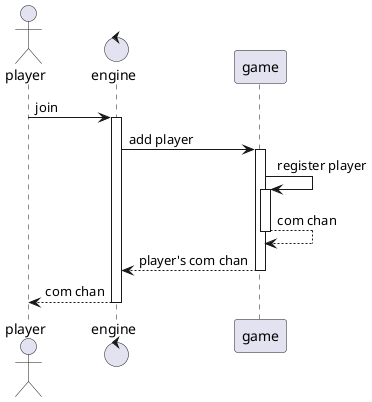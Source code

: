@startuml "player_join"
    actor player
    control engine
    participant game

    player -> engine : join
    activate engine 
        engine -> game : add player
        activate game 
            game -> game : register player
            activate game 
                game --> game : com chan 
            deactivate game
            engine <-- game : player's com chan
        deactivate game
        player <-- engine : com chan
    deactivate engine
@enduml

@startuml "player_can_play_card"
    actor player
    control engine
    participant game
    participant card

    player -> engine : play card
    activate engine
        engine -> game : play card
        activate game
            game -> card : play
            activate card
                game <-- card : result
            deactivate card
            engine <-- game : result
        deactivate game
        player <-- engine : result
    deactivate engine
@enduml